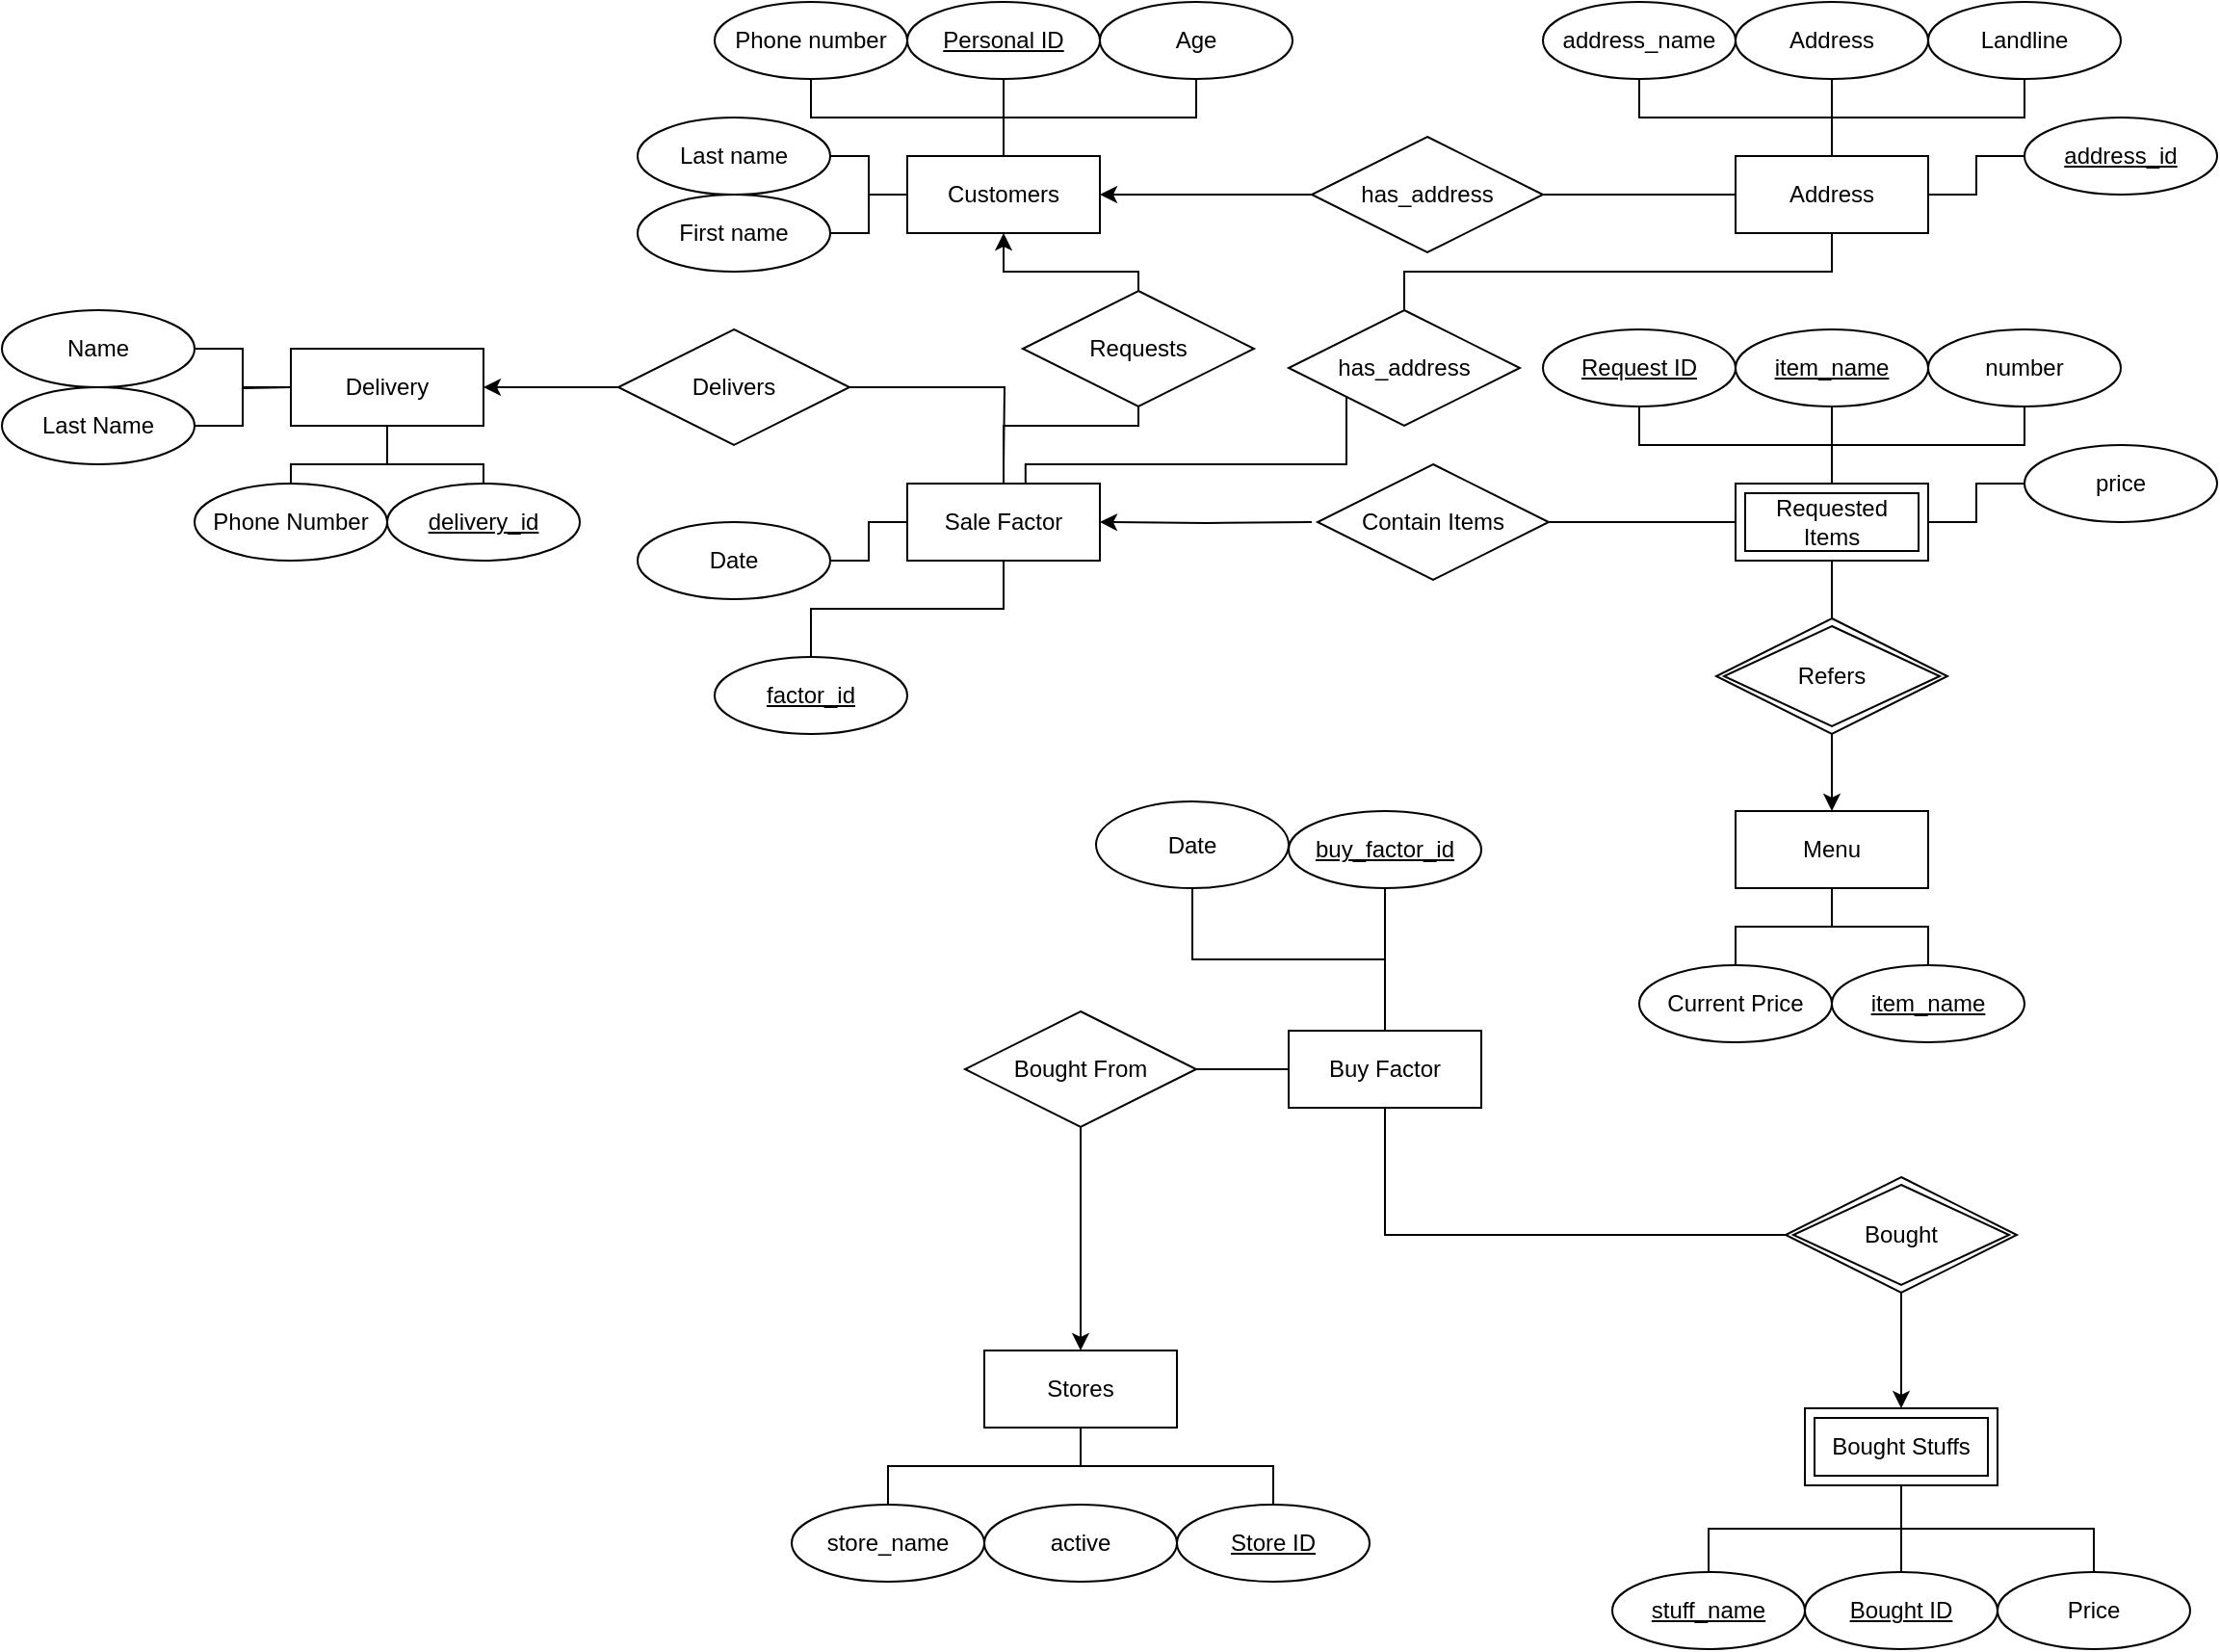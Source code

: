 <mxfile version="12.5.8" type="device"><diagram id="arnIUWqc2VuX3g1xg_qX" name="Page-1"><mxGraphModel dx="2500" dy="934" grid="1" gridSize="10" guides="1" tooltips="1" connect="1" arrows="1" fold="1" page="1" pageScale="1" pageWidth="827" pageHeight="1169" math="0" shadow="0"><root><mxCell id="0"/><mxCell id="1" parent="0"/><mxCell id="wJk_vaE27kSCoGFTbEiG-11" style="edgeStyle=orthogonalEdgeStyle;rounded=0;orthogonalLoop=1;jettySize=auto;html=1;endArrow=none;endFill=0;" parent="1" source="wJk_vaE27kSCoGFTbEiG-1" target="wJk_vaE27kSCoGFTbEiG-8" edge="1"><mxGeometry relative="1" as="geometry"/></mxCell><mxCell id="wJk_vaE27kSCoGFTbEiG-15" value="" style="edgeStyle=orthogonalEdgeStyle;rounded=0;orthogonalLoop=1;jettySize=auto;html=1;endArrow=none;endFill=0;" parent="1" source="wJk_vaE27kSCoGFTbEiG-1" target="wJk_vaE27kSCoGFTbEiG-14" edge="1"><mxGeometry relative="1" as="geometry"/></mxCell><mxCell id="wJk_vaE27kSCoGFTbEiG-39" style="edgeStyle=orthogonalEdgeStyle;rounded=0;orthogonalLoop=1;jettySize=auto;html=1;entryX=1;entryY=0.5;entryDx=0;entryDy=0;startArrow=none;startFill=0;endArrow=none;endFill=0;" parent="1" source="wJk_vaE27kSCoGFTbEiG-1" target="wJk_vaE27kSCoGFTbEiG-3" edge="1"><mxGeometry relative="1" as="geometry"/></mxCell><mxCell id="wJk_vaE27kSCoGFTbEiG-1" value="Customers" style="whiteSpace=wrap;html=1;align=center;" parent="1" vertex="1"><mxGeometry x="140" y="160" width="100" height="40" as="geometry"/></mxCell><mxCell id="wJk_vaE27kSCoGFTbEiG-22" style="edgeStyle=orthogonalEdgeStyle;rounded=0;orthogonalLoop=1;jettySize=auto;html=1;entryX=0.5;entryY=1;entryDx=0;entryDy=0;endArrow=none;endFill=0;" parent="1" source="wJk_vaE27kSCoGFTbEiG-2" target="wJk_vaE27kSCoGFTbEiG-20" edge="1"><mxGeometry relative="1" as="geometry"/></mxCell><mxCell id="wJk_vaE27kSCoGFTbEiG-27" style="edgeStyle=orthogonalEdgeStyle;rounded=0;orthogonalLoop=1;jettySize=auto;html=1;endArrow=none;endFill=0;" parent="1" source="wJk_vaE27kSCoGFTbEiG-2" target="wJk_vaE27kSCoGFTbEiG-25" edge="1"><mxGeometry relative="1" as="geometry"/></mxCell><mxCell id="wJk_vaE27kSCoGFTbEiG-44" style="edgeStyle=orthogonalEdgeStyle;rounded=0;orthogonalLoop=1;jettySize=auto;html=1;entryX=0;entryY=0.5;entryDx=0;entryDy=0;startArrow=none;startFill=0;endArrow=none;endFill=0;" parent="1" source="wJk_vaE27kSCoGFTbEiG-2" target="BRKCdND4dM1b1V6YKLGf-2" edge="1"><mxGeometry relative="1" as="geometry"><mxPoint x="720" y="180" as="targetPoint"/></mxGeometry></mxCell><mxCell id="p0F1VhmZOccmcxcZee_j-2" style="edgeStyle=orthogonalEdgeStyle;rounded=0;orthogonalLoop=1;jettySize=auto;html=1;endArrow=none;endFill=0;" parent="1" source="wJk_vaE27kSCoGFTbEiG-2" target="p0F1VhmZOccmcxcZee_j-1" edge="1"><mxGeometry relative="1" as="geometry"><Array as="points"><mxPoint x="620" y="220"/><mxPoint x="398" y="220"/></Array></mxGeometry></mxCell><mxCell id="wJk_vaE27kSCoGFTbEiG-2" value="Address" style="whiteSpace=wrap;html=1;align=center;" parent="1" vertex="1"><mxGeometry x="570" y="160" width="100" height="40" as="geometry"/></mxCell><mxCell id="wJk_vaE27kSCoGFTbEiG-3" value="First name" style="ellipse;whiteSpace=wrap;html=1;align=center;" parent="1" vertex="1"><mxGeometry y="180" width="100" height="40" as="geometry"/></mxCell><mxCell id="wJk_vaE27kSCoGFTbEiG-8" value="Last name" style="ellipse;whiteSpace=wrap;html=1;align=center;" parent="1" vertex="1"><mxGeometry y="140" width="100" height="40" as="geometry"/></mxCell><mxCell id="wJk_vaE27kSCoGFTbEiG-34" style="edgeStyle=orthogonalEdgeStyle;rounded=0;orthogonalLoop=1;jettySize=auto;html=1;entryX=0.5;entryY=0;entryDx=0;entryDy=0;startArrow=none;startFill=0;endArrow=none;endFill=0;exitX=0.5;exitY=1;exitDx=0;exitDy=0;" parent="1" source="BRKCdND4dM1b1V6YKLGf-1" target="wJk_vaE27kSCoGFTbEiG-1" edge="1"><mxGeometry relative="1" as="geometry"><mxPoint x="190" y="130" as="sourcePoint"/></mxGeometry></mxCell><mxCell id="wJk_vaE27kSCoGFTbEiG-14" value="Phone number" style="ellipse;whiteSpace=wrap;html=1;align=center;" parent="1" vertex="1"><mxGeometry x="40" y="80" width="100" height="40" as="geometry"/></mxCell><mxCell id="wJk_vaE27kSCoGFTbEiG-17" style="edgeStyle=orthogonalEdgeStyle;rounded=0;orthogonalLoop=1;jettySize=auto;html=1;endArrow=none;endFill=0;" parent="1" source="wJk_vaE27kSCoGFTbEiG-16" target="wJk_vaE27kSCoGFTbEiG-1" edge="1"><mxGeometry relative="1" as="geometry"/></mxCell><mxCell id="wJk_vaE27kSCoGFTbEiG-16" value="Age" style="ellipse;whiteSpace=wrap;html=1;align=center;" parent="1" vertex="1"><mxGeometry x="240" y="80" width="100" height="40" as="geometry"/></mxCell><mxCell id="wJk_vaE27kSCoGFTbEiG-20" value="address_name" style="ellipse;whiteSpace=wrap;html=1;align=center;" parent="1" vertex="1"><mxGeometry x="470" y="80" width="100" height="40" as="geometry"/></mxCell><mxCell id="wJk_vaE27kSCoGFTbEiG-24" style="edgeStyle=orthogonalEdgeStyle;rounded=0;orthogonalLoop=1;jettySize=auto;html=1;entryX=0.5;entryY=0;entryDx=0;entryDy=0;endArrow=none;endFill=0;" parent="1" source="wJk_vaE27kSCoGFTbEiG-23" target="wJk_vaE27kSCoGFTbEiG-2" edge="1"><mxGeometry relative="1" as="geometry"/></mxCell><mxCell id="wJk_vaE27kSCoGFTbEiG-23" value="Address" style="ellipse;whiteSpace=wrap;html=1;align=center;" parent="1" vertex="1"><mxGeometry x="570" y="80" width="100" height="40" as="geometry"/></mxCell><mxCell id="wJk_vaE27kSCoGFTbEiG-25" value="Landline" style="ellipse;whiteSpace=wrap;html=1;align=center;" parent="1" vertex="1"><mxGeometry x="670" y="80" width="100" height="40" as="geometry"/></mxCell><mxCell id="wJk_vaE27kSCoGFTbEiG-30" style="edgeStyle=orthogonalEdgeStyle;rounded=0;orthogonalLoop=1;jettySize=auto;html=1;entryX=1;entryY=0.5;entryDx=0;entryDy=0;endArrow=classic;endFill=1;startArrow=none;startFill=0;" parent="1" source="wJk_vaE27kSCoGFTbEiG-28" target="wJk_vaE27kSCoGFTbEiG-1" edge="1"><mxGeometry relative="1" as="geometry"/></mxCell><mxCell id="wJk_vaE27kSCoGFTbEiG-31" style="edgeStyle=orthogonalEdgeStyle;rounded=0;orthogonalLoop=1;jettySize=auto;html=1;entryX=0;entryY=0.5;entryDx=0;entryDy=0;endArrow=none;endFill=0;" parent="1" source="wJk_vaE27kSCoGFTbEiG-28" target="wJk_vaE27kSCoGFTbEiG-2" edge="1"><mxGeometry relative="1" as="geometry"/></mxCell><mxCell id="wJk_vaE27kSCoGFTbEiG-28" value="has_address" style="shape=rhombus;perimeter=rhombusPerimeter;whiteSpace=wrap;html=1;align=center;" parent="1" vertex="1"><mxGeometry x="350" y="150" width="120" height="60" as="geometry"/></mxCell><mxCell id="wJk_vaE27kSCoGFTbEiG-40" style="edgeStyle=orthogonalEdgeStyle;rounded=0;orthogonalLoop=1;jettySize=auto;html=1;entryX=0.5;entryY=1;entryDx=0;entryDy=0;startArrow=none;startFill=0;endArrow=classic;endFill=1;" parent="1" source="wJk_vaE27kSCoGFTbEiG-35" target="wJk_vaE27kSCoGFTbEiG-1" edge="1"><mxGeometry relative="1" as="geometry"><Array as="points"><mxPoint x="190" y="220"/></Array></mxGeometry></mxCell><mxCell id="BRKCdND4dM1b1V6YKLGf-171" style="edgeStyle=orthogonalEdgeStyle;rounded=0;orthogonalLoop=1;jettySize=auto;html=1;entryX=0.5;entryY=0;entryDx=0;entryDy=0;startArrow=none;startFill=0;endArrow=none;endFill=0;" parent="1" source="wJk_vaE27kSCoGFTbEiG-35" target="wJk_vaE27kSCoGFTbEiG-36" edge="1"><mxGeometry relative="1" as="geometry"><Array as="points"><mxPoint x="260" y="300"/><mxPoint x="190" y="300"/></Array></mxGeometry></mxCell><mxCell id="wJk_vaE27kSCoGFTbEiG-35" value="Requests" style="shape=rhombus;perimeter=rhombusPerimeter;whiteSpace=wrap;html=1;align=center;" parent="1" vertex="1"><mxGeometry x="200" y="230" width="120" height="60" as="geometry"/></mxCell><mxCell id="BRKCdND4dM1b1V6YKLGf-18" style="edgeStyle=orthogonalEdgeStyle;rounded=0;orthogonalLoop=1;jettySize=auto;html=1;entryX=0.5;entryY=0;entryDx=0;entryDy=0;endArrow=none;endFill=0;" parent="1" source="wJk_vaE27kSCoGFTbEiG-36" target="BRKCdND4dM1b1V6YKLGf-14" edge="1"><mxGeometry relative="1" as="geometry"/></mxCell><mxCell id="BRKCdND4dM1b1V6YKLGf-111" style="edgeStyle=orthogonalEdgeStyle;rounded=0;orthogonalLoop=1;jettySize=auto;html=1;entryX=1;entryY=0.5;entryDx=0;entryDy=0;startArrow=none;startFill=0;endArrow=none;endFill=0;" parent="1" source="wJk_vaE27kSCoGFTbEiG-36" target="BRKCdND4dM1b1V6YKLGf-110" edge="1"><mxGeometry relative="1" as="geometry"/></mxCell><mxCell id="p0F1VhmZOccmcxcZee_j-3" style="edgeStyle=orthogonalEdgeStyle;rounded=0;orthogonalLoop=1;jettySize=auto;html=1;entryX=0;entryY=1;entryDx=0;entryDy=0;exitX=0.614;exitY=0.018;exitDx=0;exitDy=0;exitPerimeter=0;endArrow=none;endFill=0;" parent="1" source="wJk_vaE27kSCoGFTbEiG-36" target="p0F1VhmZOccmcxcZee_j-1" edge="1"><mxGeometry relative="1" as="geometry"><Array as="points"><mxPoint x="201" y="320"/><mxPoint x="368" y="320"/></Array></mxGeometry></mxCell><mxCell id="wJk_vaE27kSCoGFTbEiG-36" value="Sale Factor" style="whiteSpace=wrap;html=1;align=center;" parent="1" vertex="1"><mxGeometry x="140" y="330" width="100" height="40" as="geometry"/></mxCell><mxCell id="BRKCdND4dM1b1V6YKLGf-1" value="Personal ID" style="ellipse;whiteSpace=wrap;html=1;align=center;fontStyle=4;" parent="1" vertex="1"><mxGeometry x="140" y="80" width="100" height="40" as="geometry"/></mxCell><mxCell id="BRKCdND4dM1b1V6YKLGf-2" value="address_id" style="ellipse;whiteSpace=wrap;html=1;align=center;fontStyle=4;" parent="1" vertex="1"><mxGeometry x="720" y="140" width="100" height="40" as="geometry"/></mxCell><mxCell id="BRKCdND4dM1b1V6YKLGf-14" value="&lt;u&gt;factor_id&lt;/u&gt;" style="ellipse;whiteSpace=wrap;html=1;align=center;" parent="1" vertex="1"><mxGeometry x="40" y="420" width="100" height="40" as="geometry"/></mxCell><mxCell id="BRKCdND4dM1b1V6YKLGf-20" style="edgeStyle=orthogonalEdgeStyle;rounded=0;orthogonalLoop=1;jettySize=auto;html=1;entryX=1;entryY=0.5;entryDx=0;entryDy=0;endArrow=classic;endFill=1;exitX=0;exitY=0.5;exitDx=0;exitDy=0;" parent="1" target="wJk_vaE27kSCoGFTbEiG-36" edge="1"><mxGeometry relative="1" as="geometry"><mxPoint x="350" y="350" as="sourcePoint"/></mxGeometry></mxCell><mxCell id="BRKCdND4dM1b1V6YKLGf-22" style="edgeStyle=orthogonalEdgeStyle;rounded=0;orthogonalLoop=1;jettySize=auto;html=1;entryX=1;entryY=0.5;entryDx=0;entryDy=0;endArrow=none;endFill=0;" parent="1" edge="1"><mxGeometry relative="1" as="geometry"><mxPoint x="570" y="350" as="sourcePoint"/><mxPoint x="470" y="350" as="targetPoint"/></mxGeometry></mxCell><mxCell id="BRKCdND4dM1b1V6YKLGf-23" value="&lt;u&gt;Request ID&lt;/u&gt;" style="ellipse;whiteSpace=wrap;html=1;align=center;" parent="1" vertex="1"><mxGeometry x="470" y="250" width="100" height="40" as="geometry"/></mxCell><mxCell id="BRKCdND4dM1b1V6YKLGf-24" value="&lt;u&gt;item_name&lt;/u&gt;" style="ellipse;whiteSpace=wrap;html=1;align=center;" parent="1" vertex="1"><mxGeometry x="570" y="250" width="100" height="40" as="geometry"/></mxCell><mxCell id="BRKCdND4dM1b1V6YKLGf-37" style="edgeStyle=orthogonalEdgeStyle;rounded=0;orthogonalLoop=1;jettySize=auto;html=1;entryX=0.5;entryY=1;entryDx=0;entryDy=0;endArrow=none;endFill=0;" parent="1" source="BRKCdND4dM1b1V6YKLGf-27" target="BRKCdND4dM1b1V6YKLGf-24" edge="1"><mxGeometry relative="1" as="geometry"/></mxCell><mxCell id="BRKCdND4dM1b1V6YKLGf-39" style="edgeStyle=orthogonalEdgeStyle;rounded=0;orthogonalLoop=1;jettySize=auto;html=1;entryX=0.5;entryY=1;entryDx=0;entryDy=0;endArrow=none;endFill=0;" parent="1" source="BRKCdND4dM1b1V6YKLGf-27" target="BRKCdND4dM1b1V6YKLGf-31" edge="1"><mxGeometry relative="1" as="geometry"><Array as="points"><mxPoint x="620" y="310"/><mxPoint x="720" y="310"/></Array></mxGeometry></mxCell><mxCell id="BRKCdND4dM1b1V6YKLGf-40" style="edgeStyle=orthogonalEdgeStyle;rounded=0;orthogonalLoop=1;jettySize=auto;html=1;entryX=0.5;entryY=1;entryDx=0;entryDy=0;endArrow=none;endFill=0;" parent="1" source="BRKCdND4dM1b1V6YKLGf-27" target="BRKCdND4dM1b1V6YKLGf-23" edge="1"><mxGeometry relative="1" as="geometry"/></mxCell><mxCell id="BRKCdND4dM1b1V6YKLGf-41" style="edgeStyle=orthogonalEdgeStyle;rounded=0;orthogonalLoop=1;jettySize=auto;html=1;endArrow=none;endFill=0;" parent="1" source="BRKCdND4dM1b1V6YKLGf-27" target="BRKCdND4dM1b1V6YKLGf-35" edge="1"><mxGeometry relative="1" as="geometry"/></mxCell><mxCell id="BRKCdND4dM1b1V6YKLGf-44" style="edgeStyle=orthogonalEdgeStyle;rounded=0;orthogonalLoop=1;jettySize=auto;html=1;entryX=0.5;entryY=0;entryDx=0;entryDy=0;endArrow=none;endFill=0;" parent="1" source="BRKCdND4dM1b1V6YKLGf-27" target="BRKCdND4dM1b1V6YKLGf-47" edge="1"><mxGeometry relative="1" as="geometry"><mxPoint x="620" y="410" as="targetPoint"/></mxGeometry></mxCell><mxCell id="BRKCdND4dM1b1V6YKLGf-27" value="Requested Items" style="shape=ext;margin=3;double=1;whiteSpace=wrap;html=1;align=center;" parent="1" vertex="1"><mxGeometry x="570" y="330" width="100" height="40" as="geometry"/></mxCell><mxCell id="BRKCdND4dM1b1V6YKLGf-31" value="number" style="ellipse;whiteSpace=wrap;html=1;align=center;" parent="1" vertex="1"><mxGeometry x="670" y="250" width="100" height="40" as="geometry"/></mxCell><mxCell id="BRKCdND4dM1b1V6YKLGf-35" value="price" style="ellipse;whiteSpace=wrap;html=1;align=center;" parent="1" vertex="1"><mxGeometry x="720" y="310" width="100" height="40" as="geometry"/></mxCell><mxCell id="BRKCdND4dM1b1V6YKLGf-42" value="Contain Items" style="shape=rhombus;perimeter=rhombusPerimeter;whiteSpace=wrap;html=1;align=center;" parent="1" vertex="1"><mxGeometry x="353" y="320" width="120" height="60" as="geometry"/></mxCell><mxCell id="BRKCdND4dM1b1V6YKLGf-54" style="edgeStyle=orthogonalEdgeStyle;rounded=0;orthogonalLoop=1;jettySize=auto;html=1;entryX=0.5;entryY=0;entryDx=0;entryDy=0;endArrow=none;endFill=0;" parent="1" source="BRKCdND4dM1b1V6YKLGf-46" target="BRKCdND4dM1b1V6YKLGf-51" edge="1"><mxGeometry relative="1" as="geometry"><mxPoint x="570" y="614" as="targetPoint"/></mxGeometry></mxCell><mxCell id="BRKCdND4dM1b1V6YKLGf-55" style="edgeStyle=orthogonalEdgeStyle;rounded=0;orthogonalLoop=1;jettySize=auto;html=1;entryX=0.5;entryY=0;entryDx=0;entryDy=0;endArrow=none;endFill=0;" parent="1" source="BRKCdND4dM1b1V6YKLGf-46" target="BRKCdND4dM1b1V6YKLGf-52" edge="1"><mxGeometry relative="1" as="geometry"><mxPoint x="670" y="614" as="targetPoint"/></mxGeometry></mxCell><mxCell id="BRKCdND4dM1b1V6YKLGf-46" value="Menu" style="whiteSpace=wrap;html=1;align=center;" parent="1" vertex="1"><mxGeometry x="570" y="500" width="100" height="40" as="geometry"/></mxCell><mxCell id="BRKCdND4dM1b1V6YKLGf-48" style="edgeStyle=orthogonalEdgeStyle;rounded=0;orthogonalLoop=1;jettySize=auto;html=1;entryX=0.5;entryY=0;entryDx=0;entryDy=0;endArrow=classic;endFill=1;" parent="1" source="BRKCdND4dM1b1V6YKLGf-47" target="BRKCdND4dM1b1V6YKLGf-46" edge="1"><mxGeometry relative="1" as="geometry"/></mxCell><mxCell id="BRKCdND4dM1b1V6YKLGf-47" value="Refers" style="shape=rhombus;double=1;perimeter=rhombusPerimeter;whiteSpace=wrap;html=1;align=center;" parent="1" vertex="1"><mxGeometry x="560" y="400" width="120" height="60" as="geometry"/></mxCell><mxCell id="BRKCdND4dM1b1V6YKLGf-51" value="Current Price" style="ellipse;whiteSpace=wrap;html=1;align=center;" parent="1" vertex="1"><mxGeometry x="520" y="580" width="100" height="40" as="geometry"/></mxCell><mxCell id="BRKCdND4dM1b1V6YKLGf-52" value="item_name" style="ellipse;whiteSpace=wrap;html=1;align=center;fontStyle=4" parent="1" vertex="1"><mxGeometry x="620" y="580" width="100" height="40" as="geometry"/></mxCell><mxCell id="BRKCdND4dM1b1V6YKLGf-72" style="edgeStyle=orthogonalEdgeStyle;rounded=0;orthogonalLoop=1;jettySize=auto;html=1;entryX=0.5;entryY=0;entryDx=0;entryDy=0;endArrow=none;endFill=0;" parent="1" source="BRKCdND4dM1b1V6YKLGf-69" target="BRKCdND4dM1b1V6YKLGf-71" edge="1"><mxGeometry relative="1" as="geometry"/></mxCell><mxCell id="BRKCdND4dM1b1V6YKLGf-74" style="edgeStyle=orthogonalEdgeStyle;rounded=0;orthogonalLoop=1;jettySize=auto;html=1;entryX=0.5;entryY=0;entryDx=0;entryDy=0;endArrow=none;endFill=0;" parent="1" source="BRKCdND4dM1b1V6YKLGf-69" target="BRKCdND4dM1b1V6YKLGf-73" edge="1"><mxGeometry relative="1" as="geometry"/></mxCell><mxCell id="BRKCdND4dM1b1V6YKLGf-69" value="Stores" style="whiteSpace=wrap;html=1;align=center;" parent="1" vertex="1"><mxGeometry x="180" y="780" width="100" height="40" as="geometry"/></mxCell><mxCell id="BRKCdND4dM1b1V6YKLGf-71" value="store_name" style="ellipse;whiteSpace=wrap;html=1;align=center;" parent="1" vertex="1"><mxGeometry x="80" y="860" width="100" height="40" as="geometry"/></mxCell><mxCell id="BRKCdND4dM1b1V6YKLGf-73" value="Store ID" style="ellipse;whiteSpace=wrap;html=1;align=center;fontStyle=4" parent="1" vertex="1"><mxGeometry x="280" y="860" width="100" height="40" as="geometry"/></mxCell><mxCell id="BRKCdND4dM1b1V6YKLGf-123" style="edgeStyle=orthogonalEdgeStyle;rounded=0;orthogonalLoop=1;jettySize=auto;html=1;entryX=0.5;entryY=0;entryDx=0;entryDy=0;startArrow=none;startFill=0;endArrow=classic;endFill=1;" parent="1" source="BRKCdND4dM1b1V6YKLGf-75" target="BRKCdND4dM1b1V6YKLGf-69" edge="1"><mxGeometry relative="1" as="geometry"/></mxCell><mxCell id="BRKCdND4dM1b1V6YKLGf-124" style="edgeStyle=orthogonalEdgeStyle;rounded=0;orthogonalLoop=1;jettySize=auto;html=1;entryX=0;entryY=0.5;entryDx=0;entryDy=0;startArrow=none;startFill=0;endArrow=none;endFill=0;" parent="1" source="BRKCdND4dM1b1V6YKLGf-75" target="BRKCdND4dM1b1V6YKLGf-77" edge="1"><mxGeometry relative="1" as="geometry"/></mxCell><mxCell id="BRKCdND4dM1b1V6YKLGf-75" value="Bought From" style="shape=rhombus;perimeter=rhombusPerimeter;whiteSpace=wrap;html=1;align=center;" parent="1" vertex="1"><mxGeometry x="170" y="604" width="120" height="60" as="geometry"/></mxCell><mxCell id="BRKCdND4dM1b1V6YKLGf-160" style="edgeStyle=orthogonalEdgeStyle;rounded=0;orthogonalLoop=1;jettySize=auto;html=1;entryX=0.5;entryY=1;entryDx=0;entryDy=0;startArrow=none;startFill=0;endArrow=none;endFill=0;" parent="1" source="BRKCdND4dM1b1V6YKLGf-77" target="BRKCdND4dM1b1V6YKLGf-105" edge="1"><mxGeometry relative="1" as="geometry"/></mxCell><mxCell id="BRKCdND4dM1b1V6YKLGf-161" style="edgeStyle=orthogonalEdgeStyle;rounded=0;orthogonalLoop=1;jettySize=auto;html=1;entryX=0.5;entryY=1;entryDx=0;entryDy=0;startArrow=none;startFill=0;endArrow=none;endFill=0;" parent="1" source="BRKCdND4dM1b1V6YKLGf-77" target="BRKCdND4dM1b1V6YKLGf-80" edge="1"><mxGeometry relative="1" as="geometry"/></mxCell><mxCell id="BRKCdND4dM1b1V6YKLGf-77" value="Buy Factor" style="whiteSpace=wrap;html=1;align=center;" parent="1" vertex="1"><mxGeometry x="338" y="614" width="100" height="40" as="geometry"/></mxCell><mxCell id="BRKCdND4dM1b1V6YKLGf-80" value="buy_factor_id" style="ellipse;whiteSpace=wrap;html=1;align=center;fontStyle=4" parent="1" vertex="1"><mxGeometry x="338" y="500" width="100" height="40" as="geometry"/></mxCell><mxCell id="BRKCdND4dM1b1V6YKLGf-95" value="stuff_name" style="ellipse;whiteSpace=wrap;html=1;align=center;fontStyle=4" parent="1" vertex="1"><mxGeometry x="506" y="895" width="100" height="40" as="geometry"/></mxCell><mxCell id="BRKCdND4dM1b1V6YKLGf-96" value="Price" style="ellipse;whiteSpace=wrap;html=1;align=center;" parent="1" vertex="1"><mxGeometry x="706" y="895" width="100" height="40" as="geometry"/></mxCell><mxCell id="BRKCdND4dM1b1V6YKLGf-99" value="Bought ID" style="ellipse;whiteSpace=wrap;html=1;align=center;fontStyle=4" parent="1" vertex="1"><mxGeometry x="606" y="895" width="100" height="40" as="geometry"/></mxCell><mxCell id="BRKCdND4dM1b1V6YKLGf-105" value="Date" style="ellipse;whiteSpace=wrap;html=1;align=center;" parent="1" vertex="1"><mxGeometry x="238" y="495" width="100" height="45" as="geometry"/></mxCell><mxCell id="BRKCdND4dM1b1V6YKLGf-110" value="Date" style="ellipse;whiteSpace=wrap;html=1;align=center;" parent="1" vertex="1"><mxGeometry y="350" width="100" height="40" as="geometry"/></mxCell><mxCell id="BRKCdND4dM1b1V6YKLGf-140" style="edgeStyle=orthogonalEdgeStyle;rounded=0;orthogonalLoop=1;jettySize=auto;html=1;entryX=0.5;entryY=0;entryDx=0;entryDy=0;startArrow=none;startFill=0;endArrow=none;endFill=0;" parent="1" source="BRKCdND4dM1b1V6YKLGf-137" target="BRKCdND4dM1b1V6YKLGf-99" edge="1"><mxGeometry relative="1" as="geometry"/></mxCell><mxCell id="BRKCdND4dM1b1V6YKLGf-141" style="edgeStyle=orthogonalEdgeStyle;rounded=0;orthogonalLoop=1;jettySize=auto;html=1;entryX=0.5;entryY=0;entryDx=0;entryDy=0;startArrow=none;startFill=0;endArrow=none;endFill=0;" parent="1" source="BRKCdND4dM1b1V6YKLGf-137" target="BRKCdND4dM1b1V6YKLGf-95" edge="1"><mxGeometry relative="1" as="geometry"/></mxCell><mxCell id="BRKCdND4dM1b1V6YKLGf-142" style="edgeStyle=orthogonalEdgeStyle;rounded=0;orthogonalLoop=1;jettySize=auto;html=1;entryX=0.5;entryY=0;entryDx=0;entryDy=0;startArrow=none;startFill=0;endArrow=none;endFill=0;" parent="1" source="BRKCdND4dM1b1V6YKLGf-137" target="BRKCdND4dM1b1V6YKLGf-96" edge="1"><mxGeometry relative="1" as="geometry"/></mxCell><mxCell id="BRKCdND4dM1b1V6YKLGf-137" value="Bought Stuffs" style="shape=ext;margin=3;double=1;whiteSpace=wrap;html=1;align=center;" parent="1" vertex="1"><mxGeometry x="606" y="810" width="100" height="40" as="geometry"/></mxCell><mxCell id="BRKCdND4dM1b1V6YKLGf-139" style="edgeStyle=orthogonalEdgeStyle;rounded=0;orthogonalLoop=1;jettySize=auto;html=1;entryX=0.5;entryY=0;entryDx=0;entryDy=0;startArrow=none;startFill=0;endArrow=classic;endFill=1;" parent="1" source="BRKCdND4dM1b1V6YKLGf-138" target="BRKCdND4dM1b1V6YKLGf-137" edge="1"><mxGeometry relative="1" as="geometry"/></mxCell><mxCell id="BRKCdND4dM1b1V6YKLGf-169" style="edgeStyle=orthogonalEdgeStyle;rounded=0;orthogonalLoop=1;jettySize=auto;html=1;entryX=0.5;entryY=1;entryDx=0;entryDy=0;startArrow=none;startFill=0;endArrow=none;endFill=0;" parent="1" source="BRKCdND4dM1b1V6YKLGf-138" target="BRKCdND4dM1b1V6YKLGf-77" edge="1"><mxGeometry relative="1" as="geometry"/></mxCell><mxCell id="BRKCdND4dM1b1V6YKLGf-138" value="Bought" style="shape=rhombus;double=1;perimeter=rhombusPerimeter;whiteSpace=wrap;html=1;align=center;" parent="1" vertex="1"><mxGeometry x="596" y="690" width="120" height="60" as="geometry"/></mxCell><mxCell id="BRKCdND4dM1b1V6YKLGf-186" style="edgeStyle=orthogonalEdgeStyle;rounded=0;orthogonalLoop=1;jettySize=auto;html=1;entryX=0.5;entryY=0;entryDx=0;entryDy=0;startArrow=none;startFill=0;endArrow=none;endFill=0;" parent="1" source="BRKCdND4dM1b1V6YKLGf-173" target="BRKCdND4dM1b1V6YKLGf-180" edge="1"><mxGeometry relative="1" as="geometry"/></mxCell><mxCell id="hjyPXx-cqKMYw86yZNuh-3" style="edgeStyle=orthogonalEdgeStyle;rounded=0;orthogonalLoop=1;jettySize=auto;html=1;entryX=0.5;entryY=0;entryDx=0;entryDy=0;endArrow=none;endFill=0;" parent="1" source="BRKCdND4dM1b1V6YKLGf-173" target="hjyPXx-cqKMYw86yZNuh-2" edge="1"><mxGeometry relative="1" as="geometry"/></mxCell><mxCell id="BRKCdND4dM1b1V6YKLGf-173" value="Delivery" style="whiteSpace=wrap;html=1;align=center;" parent="1" vertex="1"><mxGeometry x="-180" y="260" width="100" height="40" as="geometry"/></mxCell><mxCell id="BRKCdND4dM1b1V6YKLGf-187" style="edgeStyle=orthogonalEdgeStyle;rounded=0;orthogonalLoop=1;jettySize=auto;html=1;startArrow=none;startFill=0;endArrow=none;endFill=0;" parent="1" source="BRKCdND4dM1b1V6YKLGf-174" edge="1"><mxGeometry relative="1" as="geometry"><mxPoint x="190" y="320" as="targetPoint"/></mxGeometry></mxCell><mxCell id="BRKCdND4dM1b1V6YKLGf-188" style="edgeStyle=orthogonalEdgeStyle;rounded=0;orthogonalLoop=1;jettySize=auto;html=1;entryX=1;entryY=0.5;entryDx=0;entryDy=0;startArrow=none;startFill=0;endArrow=classic;endFill=1;" parent="1" source="BRKCdND4dM1b1V6YKLGf-174" target="BRKCdND4dM1b1V6YKLGf-173" edge="1"><mxGeometry relative="1" as="geometry"/></mxCell><mxCell id="BRKCdND4dM1b1V6YKLGf-174" value="Delivers" style="shape=rhombus;perimeter=rhombusPerimeter;whiteSpace=wrap;html=1;align=center;" parent="1" vertex="1"><mxGeometry x="-10" y="250" width="120" height="60" as="geometry"/></mxCell><mxCell id="BRKCdND4dM1b1V6YKLGf-184" style="edgeStyle=orthogonalEdgeStyle;rounded=0;orthogonalLoop=1;jettySize=auto;html=1;entryX=0;entryY=0.5;entryDx=0;entryDy=0;startArrow=none;startFill=0;endArrow=none;endFill=0;" parent="1" source="BRKCdND4dM1b1V6YKLGf-179" target="BRKCdND4dM1b1V6YKLGf-173" edge="1"><mxGeometry relative="1" as="geometry"/></mxCell><mxCell id="BRKCdND4dM1b1V6YKLGf-179" value="Last Name" style="ellipse;whiteSpace=wrap;html=1;align=center;" parent="1" vertex="1"><mxGeometry x="-330" y="280" width="100" height="40" as="geometry"/></mxCell><mxCell id="BRKCdND4dM1b1V6YKLGf-180" value="&lt;u&gt;delivery_id&lt;/u&gt;" style="ellipse;whiteSpace=wrap;html=1;align=center;" parent="1" vertex="1"><mxGeometry x="-130" y="330" width="100" height="40" as="geometry"/></mxCell><mxCell id="BRKCdND4dM1b1V6YKLGf-185" style="edgeStyle=orthogonalEdgeStyle;rounded=0;orthogonalLoop=1;jettySize=auto;html=1;startArrow=none;startFill=0;endArrow=none;endFill=0;" parent="1" source="BRKCdND4dM1b1V6YKLGf-181" edge="1"><mxGeometry relative="1" as="geometry"><mxPoint x="-180" y="280" as="targetPoint"/></mxGeometry></mxCell><mxCell id="BRKCdND4dM1b1V6YKLGf-181" value="Name" style="ellipse;whiteSpace=wrap;html=1;align=center;" parent="1" vertex="1"><mxGeometry x="-330" y="240" width="100" height="40" as="geometry"/></mxCell><mxCell id="hjyPXx-cqKMYw86yZNuh-2" value="Phone Number" style="ellipse;whiteSpace=wrap;html=1;align=center;" parent="1" vertex="1"><mxGeometry x="-230" y="330" width="100" height="40" as="geometry"/></mxCell><mxCell id="p0F1VhmZOccmcxcZee_j-1" value="has_address" style="shape=rhombus;perimeter=rhombusPerimeter;whiteSpace=wrap;html=1;align=center;" parent="1" vertex="1"><mxGeometry x="338" y="240" width="120" height="60" as="geometry"/></mxCell><mxCell id="NNbpD8l7mhk-cKKxQDtS-1" value="active" style="ellipse;whiteSpace=wrap;html=1;align=center;" vertex="1" parent="1"><mxGeometry x="180" y="860" width="100" height="40" as="geometry"/></mxCell></root></mxGraphModel></diagram></mxfile>